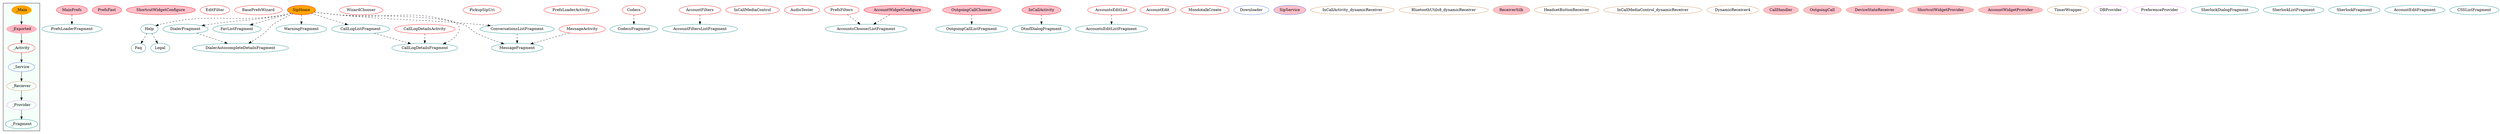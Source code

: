 digraph G {
subgraph cluster_legend{ 
bgcolor=mintcream;
_Activity[color = red];
_Service[color = royalblue];
_Provider[color = violet];
_Reciever[color = peru];
_Fragment[color = teal];
_Main[style=filled, fillcolor=orange, color = mintcream];
_Exported[style=filled, fillcolor=lightpink, color = mintcream];
_Main -> _Exported -> _Activity -> _Service -> _Reciever -> _Provider -> _Fragment; 
}
MainPrefs[style=filled, fillcolor=pink, color = red];
PrefsFast[style=filled, fillcolor=pink, color = red];
ShortcutWidgetConfigure[style=filled, fillcolor=pink, color = red];
EditFilter[color = red];
BasePrefsWizard[color = red];
SipHome[style=filled, fillcolor=orange, color = red];
WizardChooser[color = red];
PickupSipUri[color = red];
CallLogDetailsActivity[color = red];
MainPrefs[style=filled, fillcolor=pink, color = red];
PrefsLoaderActivity[color = red];
Codecs[color = red];
AccountFilters[color = red];
InCallMediaControl[color = red];
AudioTester[color = red];
PrefsFilters[color = red];
AccountWidgetConfigure[style=filled, fillcolor=pink, color = red];
MessageActivity[color = red];
OutgoingCallChooser[style=filled, fillcolor=pink, color = red];
InCallActivity[style=filled, fillcolor=pink, color = red];
AccountsEditList[color = red];
AccountEdit[color = red];
MondotalkCreate[color = red];
Downloader[color = royalblue];
SipService[style=filled, fillcolor=pink, color = royalblue];
InCallActivity_dynamicReceiver[color = peru];
BluetoothUtils8_dynamicReceiver[color = peru];
ReceiverSilk[style=filled, fillcolor=pink, color = peru];
HeadsetButtonReceiver[color = peru];
InCallMediaControl_dynamicReceiver[color = peru];
DynamicReceiver4[color = peru];
CallHandler[style=filled, fillcolor=pink, color = peru];
OutgoingCall[style=filled, fillcolor=pink, color = peru];
DeviceStateReceiver[style=filled, fillcolor=pink, color = peru];
ShortcutWidgetProvider[style=filled, fillcolor=pink, color = peru];
AccountWidgetProvider[style=filled, fillcolor=pink, color = peru];
TimerWrapper[color = peru];
DBProvider[color = violet];
PreferenceProvider[color = violet];
SherlockDialogFragment[color = teal];
CallLogListFragment[color = teal];
SherlockListFragment[color = teal];
AccountFiltersListFragment[color = teal];
SherlockFragment[color = teal];
AccountEditFragment[color = teal];
MessageFragment[color = teal];
ConversationsListFragment[color = teal];
PrefsLoaderFragment[color = teal];
DialerFragment[color = teal];
CSSListFragment[color = teal];
FavListFragment[color = teal];
Faq[color = teal];
Legal[color = teal];
DtmfDialogFragment[color = teal];
Help[color = teal];
AccountsChooserListFragment[color = teal];
AccountsEditListFragment[color = teal];
CodecsFragment[color = teal];
WarningFragment[color = teal];
DialerAutocompleteDetailsFragment[color = teal];
OutgoingCallListFragment[color = teal];
CallLogDetailsFragment[color = teal];
MainPrefs->PrefsLoaderFragment[style = dashed];
CallLogListFragment->CallLogDetailsFragment[style = dashed];
SipHome->WarningFragment[style = dashed];
SipHome->DialerAutocompleteDetailsFragment[style = dashed];
SipHome->Help[style = dashed];
SipHome->ConversationsListFragment[style = dashed];
SipHome->CallLogDetailsFragment[style = dashed];
SipHome->MessageFragment[style = dashed];
SipHome->FavListFragment[style = dashed];
SipHome->DialerFragment[style = dashed];
SipHome->CallLogListFragment[style = dashed];
CallLogDetailsActivity->CallLogDetailsFragment[style = dashed];
Codecs->CodecsFragment[style = dashed];
AccountFilters->AccountFiltersListFragment[style = dashed];
ConversationsListFragment->MessageFragment[style = dashed];
PrefsFilters->AccountsChooserListFragment[style = dashed];
DialerFragment->DialerAutocompleteDetailsFragment[style = dashed];
AccountWidgetConfigure->AccountsChooserListFragment[style = dashed];
MessageActivity->MessageFragment[style = dashed];
OutgoingCallChooser->OutgoingCallListFragment[style = dashed];
Help->Faq[style = dashed];
Help->Legal[style = dashed];
InCallActivity->DtmfDialogFragment[style = dashed];
AccountsEditList->AccountsEditListFragment[style = dashed];
}
